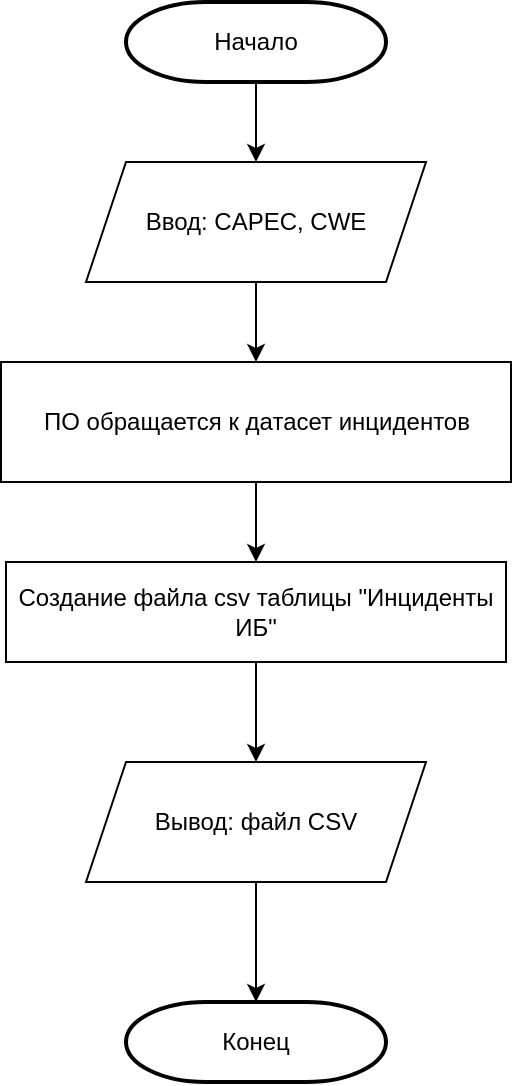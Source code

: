 <mxfile version="25.0.3">
  <diagram name="Страница — 1" id="FZuVYSKQKKseB5JXQPXO">
    <mxGraphModel dx="1290" dy="567" grid="1" gridSize="10" guides="1" tooltips="1" connect="1" arrows="1" fold="1" page="1" pageScale="1" pageWidth="827" pageHeight="1169" math="0" shadow="0">
      <root>
        <mxCell id="0" />
        <mxCell id="1" parent="0" />
        <mxCell id="OOqjMSeqivN8oYtt3gbK-1" value="" style="edgeStyle=orthogonalEdgeStyle;rounded=0;orthogonalLoop=1;jettySize=auto;html=1;" parent="1" source="OOqjMSeqivN8oYtt3gbK-2" target="OOqjMSeqivN8oYtt3gbK-5" edge="1">
          <mxGeometry relative="1" as="geometry" />
        </mxCell>
        <mxCell id="OOqjMSeqivN8oYtt3gbK-2" value="Начало" style="strokeWidth=2;html=1;shape=mxgraph.flowchart.terminator;whiteSpace=wrap;" parent="1" vertex="1">
          <mxGeometry x="400" y="80" width="130" height="40" as="geometry" />
        </mxCell>
        <mxCell id="OOqjMSeqivN8oYtt3gbK-3" value="Конец" style="strokeWidth=2;html=1;shape=mxgraph.flowchart.terminator;whiteSpace=wrap;" parent="1" vertex="1">
          <mxGeometry x="400" y="580" width="130" height="40" as="geometry" />
        </mxCell>
        <mxCell id="OOqjMSeqivN8oYtt3gbK-4" value="" style="edgeStyle=orthogonalEdgeStyle;rounded=0;orthogonalLoop=1;jettySize=auto;html=1;" parent="1" source="OOqjMSeqivN8oYtt3gbK-5" target="OOqjMSeqivN8oYtt3gbK-7" edge="1">
          <mxGeometry relative="1" as="geometry" />
        </mxCell>
        <mxCell id="OOqjMSeqivN8oYtt3gbK-5" value="Ввод: CAPEC, CWE" style="shape=parallelogram;perimeter=parallelogramPerimeter;whiteSpace=wrap;html=1;fixedSize=1;" parent="1" vertex="1">
          <mxGeometry x="380" y="160" width="170" height="60" as="geometry" />
        </mxCell>
        <mxCell id="OOqjMSeqivN8oYtt3gbK-6" value="" style="edgeStyle=orthogonalEdgeStyle;rounded=0;orthogonalLoop=1;jettySize=auto;html=1;" parent="1" source="OOqjMSeqivN8oYtt3gbK-7" target="OOqjMSeqivN8oYtt3gbK-9" edge="1">
          <mxGeometry relative="1" as="geometry" />
        </mxCell>
        <mxCell id="OOqjMSeqivN8oYtt3gbK-7" value="ПО обращается к датасет инцидентов" style="rounded=0;whiteSpace=wrap;html=1;" parent="1" vertex="1">
          <mxGeometry x="337.5" y="260" width="255" height="60" as="geometry" />
        </mxCell>
        <mxCell id="OOqjMSeqivN8oYtt3gbK-8" value="" style="edgeStyle=orthogonalEdgeStyle;rounded=0;orthogonalLoop=1;jettySize=auto;html=1;" parent="1" source="OOqjMSeqivN8oYtt3gbK-9" target="OOqjMSeqivN8oYtt3gbK-11" edge="1">
          <mxGeometry relative="1" as="geometry" />
        </mxCell>
        <mxCell id="OOqjMSeqivN8oYtt3gbK-9" value="Создание файла csv таблицы &quot;Инциденты ИБ&quot;" style="rounded=0;whiteSpace=wrap;html=1;" parent="1" vertex="1">
          <mxGeometry x="340" y="360" width="250" height="50" as="geometry" />
        </mxCell>
        <mxCell id="OOqjMSeqivN8oYtt3gbK-10" value="" style="edgeStyle=orthogonalEdgeStyle;rounded=0;orthogonalLoop=1;jettySize=auto;html=1;" parent="1" source="OOqjMSeqivN8oYtt3gbK-11" target="OOqjMSeqivN8oYtt3gbK-3" edge="1">
          <mxGeometry relative="1" as="geometry" />
        </mxCell>
        <mxCell id="OOqjMSeqivN8oYtt3gbK-11" value="Вывод: файл CSV" style="shape=parallelogram;perimeter=parallelogramPerimeter;whiteSpace=wrap;html=1;fixedSize=1;" parent="1" vertex="1">
          <mxGeometry x="380" y="460" width="170" height="60" as="geometry" />
        </mxCell>
      </root>
    </mxGraphModel>
  </diagram>
</mxfile>
